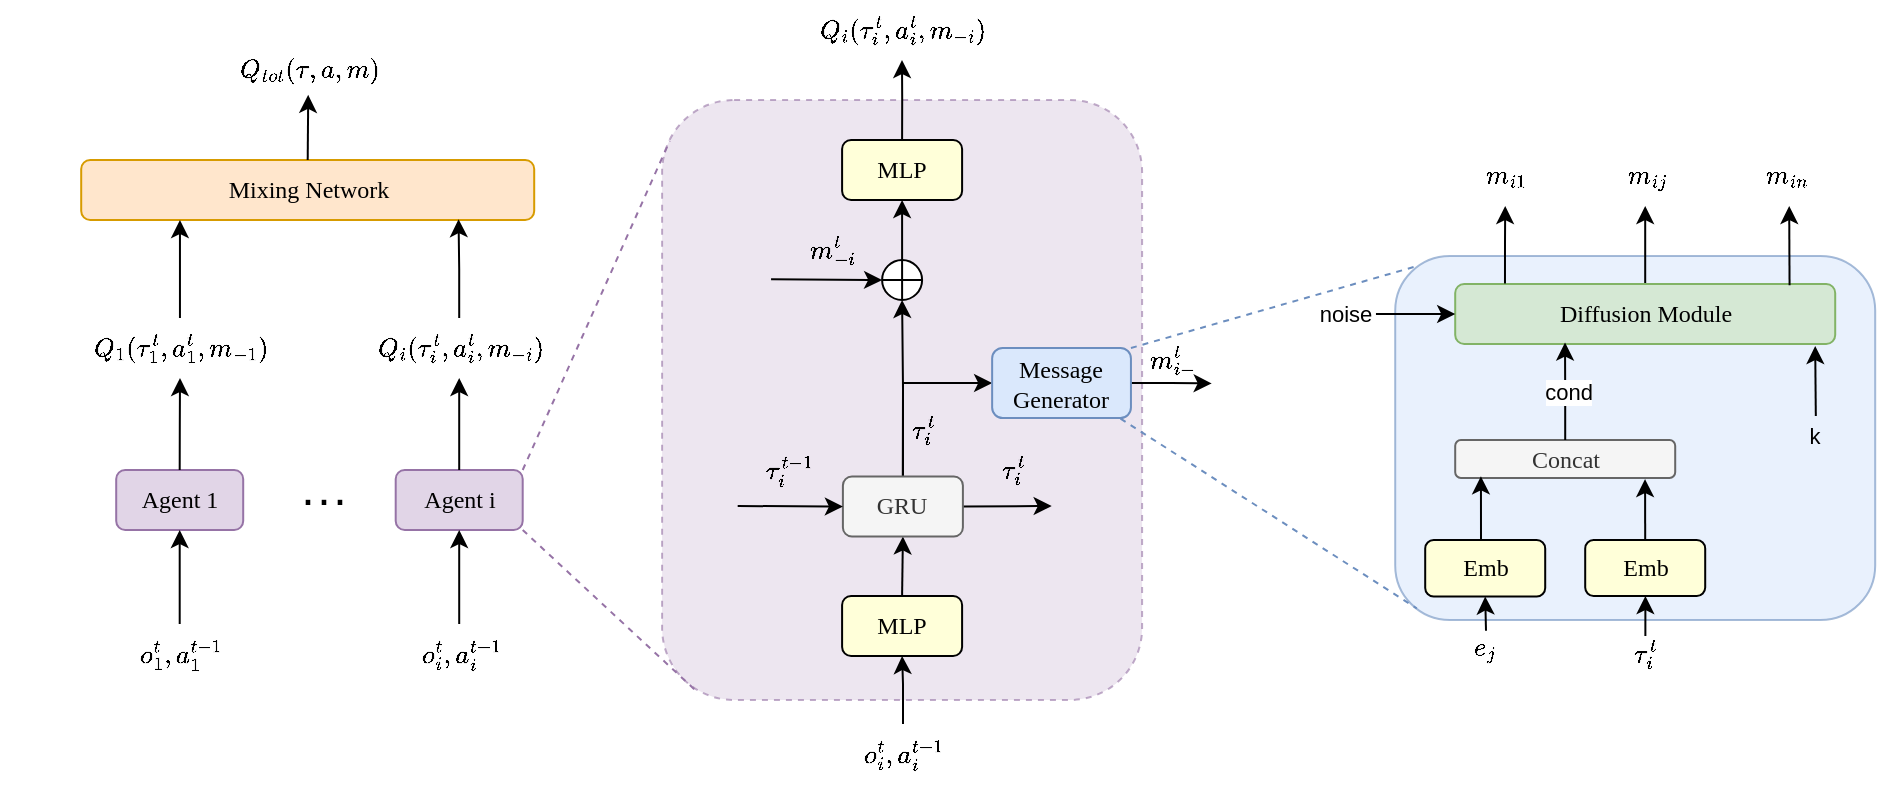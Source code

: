 <mxfile version="28.2.3">
  <diagram name="第 1 页" id="vRaQNQYyAvSOhltCz2Ba">
    <mxGraphModel dx="721" dy="473" grid="1" gridSize="10" guides="1" tooltips="1" connect="1" arrows="1" fold="1" page="1" pageScale="1" pageWidth="827" pageHeight="1169" math="1" shadow="0">
      <root>
        <mxCell id="0" />
        <mxCell id="1" parent="0" />
        <mxCell id="Q2M60HAg96HcqKf-Kk6D-293" value="" style="rounded=1;whiteSpace=wrap;html=1;fillColor=#dae8fc;strokeColor=#6c8ebf;fontFamily=Garamond;opacity=60;" vertex="1" parent="1">
          <mxGeometry x="1107.6" y="438" width="240" height="182" as="geometry" />
        </mxCell>
        <mxCell id="Q2M60HAg96HcqKf-Kk6D-263" value="" style="text;html=1;align=center;verticalAlign=middle;whiteSpace=wrap;rounded=1;fillColor=#e1d5e7;strokeColor=#9673a6;fontFamily=Garamond;opacity=60;dashed=1;" vertex="1" parent="1">
          <mxGeometry x="741.05" y="360" width="240" height="300" as="geometry" />
        </mxCell>
        <mxCell id="Q2M60HAg96HcqKf-Kk6D-189" value="Agent 1" style="text;html=1;align=center;verticalAlign=middle;whiteSpace=wrap;rounded=1;fillColor=#e1d5e7;strokeColor=#9673a6;fontFamily=Garamond;" vertex="1" parent="1">
          <mxGeometry x="468.1" y="545" width="63.5" height="30" as="geometry" />
        </mxCell>
        <mxCell id="Q2M60HAg96HcqKf-Kk6D-190" value="Agent i" style="text;html=1;align=center;verticalAlign=middle;whiteSpace=wrap;rounded=1;fillColor=#e1d5e7;strokeColor=#9673a6;fontFamily=Garamond;" vertex="1" parent="1">
          <mxGeometry x="607.85" y="545" width="63.5" height="30" as="geometry" />
        </mxCell>
        <mxCell id="Q2M60HAg96HcqKf-Kk6D-192" style="edgeStyle=orthogonalEdgeStyle;rounded=0;orthogonalLoop=1;jettySize=auto;html=1;entryX=0.5;entryY=1;entryDx=0;entryDy=0;" edge="1" parent="1" source="Q2M60HAg96HcqKf-Kk6D-191" target="Q2M60HAg96HcqKf-Kk6D-189">
          <mxGeometry relative="1" as="geometry" />
        </mxCell>
        <mxCell id="Q2M60HAg96HcqKf-Kk6D-191" value="&lt;span style=&quot;text-align: start; white-space: pre-wrap;&quot;&gt;$$o_1^t,a_1^{t-1}$$&lt;/span&gt;" style="text;html=1;align=center;verticalAlign=middle;resizable=0;points=[];autosize=1;strokeColor=none;fillColor=none;fontSize=11;" vertex="1" parent="1">
          <mxGeometry x="439.85" y="622" width="120" height="30" as="geometry" />
        </mxCell>
        <mxCell id="Q2M60HAg96HcqKf-Kk6D-194" style="edgeStyle=orthogonalEdgeStyle;rounded=0;orthogonalLoop=1;jettySize=auto;html=1;entryX=0.5;entryY=1;entryDx=0;entryDy=0;" edge="1" parent="1" source="Q2M60HAg96HcqKf-Kk6D-193" target="Q2M60HAg96HcqKf-Kk6D-190">
          <mxGeometry relative="1" as="geometry" />
        </mxCell>
        <mxCell id="Q2M60HAg96HcqKf-Kk6D-193" value="&lt;span style=&quot;text-align: start; white-space: pre-wrap;&quot;&gt;$$o_i^t,a_i^{t-1}$$&lt;/span&gt;" style="text;html=1;align=center;verticalAlign=middle;resizable=0;points=[];autosize=1;strokeColor=none;fillColor=none;fontSize=11;" vertex="1" parent="1">
          <mxGeometry x="584.6" y="622" width="110" height="30" as="geometry" />
        </mxCell>
        <mxCell id="Q2M60HAg96HcqKf-Kk6D-195" value="&lt;font style=&quot;font-size: 24px;&quot;&gt;···&lt;/font&gt;" style="text;html=1;align=center;verticalAlign=middle;whiteSpace=wrap;rounded=0;" vertex="1" parent="1">
          <mxGeometry x="551" y="545" width="42" height="30" as="geometry" />
        </mxCell>
        <mxCell id="Q2M60HAg96HcqKf-Kk6D-197" value="&lt;span style=&quot;text-align: start; white-space: pre-wrap;&quot;&gt;$$Q_1(\tau_1^t,a_1^t,m_{-1})$$&lt;/span&gt;" style="text;html=1;align=center;verticalAlign=middle;resizable=0;points=[];autosize=1;strokeColor=none;fillColor=none;fontSize=11;" vertex="1" parent="1">
          <mxGeometry x="410" y="469" width="180" height="30" as="geometry" />
        </mxCell>
        <mxCell id="Q2M60HAg96HcqKf-Kk6D-199" value="&lt;span style=&quot;text-align: start; white-space: pre-wrap;&quot;&gt;$$Q_i(\tau_i^t,a_i^t,m_{-i})$$&lt;/span&gt;" style="text;html=1;align=center;verticalAlign=middle;resizable=0;points=[];autosize=1;strokeColor=none;fillColor=none;fontSize=11;" vertex="1" parent="1">
          <mxGeometry x="554.6" y="469" width="170" height="30" as="geometry" />
        </mxCell>
        <mxCell id="Q2M60HAg96HcqKf-Kk6D-200" style="edgeStyle=orthogonalEdgeStyle;rounded=0;orthogonalLoop=1;jettySize=auto;html=1;exitX=0.5;exitY=0;exitDx=0;exitDy=0;" edge="1" parent="1" source="Q2M60HAg96HcqKf-Kk6D-189" target="Q2M60HAg96HcqKf-Kk6D-197">
          <mxGeometry relative="1" as="geometry" />
        </mxCell>
        <mxCell id="Q2M60HAg96HcqKf-Kk6D-201" style="edgeStyle=orthogonalEdgeStyle;rounded=0;orthogonalLoop=1;jettySize=auto;html=1;exitX=0.5;exitY=0;exitDx=0;exitDy=0;" edge="1" parent="1" source="Q2M60HAg96HcqKf-Kk6D-190" target="Q2M60HAg96HcqKf-Kk6D-199">
          <mxGeometry relative="1" as="geometry" />
        </mxCell>
        <mxCell id="Q2M60HAg96HcqKf-Kk6D-202" value="Mixing Network" style="text;html=1;align=center;verticalAlign=middle;whiteSpace=wrap;rounded=1;fillColor=#ffe6cc;strokeColor=#d79b00;fontFamily=Garamond;" vertex="1" parent="1">
          <mxGeometry x="450.6" y="390" width="226.5" height="30" as="geometry" />
        </mxCell>
        <mxCell id="Q2M60HAg96HcqKf-Kk6D-203" style="edgeStyle=orthogonalEdgeStyle;rounded=0;orthogonalLoop=1;jettySize=auto;html=1;entryX=0.218;entryY=1;entryDx=0;entryDy=0;entryPerimeter=0;" edge="1" parent="1" source="Q2M60HAg96HcqKf-Kk6D-197" target="Q2M60HAg96HcqKf-Kk6D-202">
          <mxGeometry relative="1" as="geometry" />
        </mxCell>
        <mxCell id="Q2M60HAg96HcqKf-Kk6D-204" style="edgeStyle=orthogonalEdgeStyle;rounded=0;orthogonalLoop=1;jettySize=auto;html=1;entryX=0.833;entryY=0.986;entryDx=0;entryDy=0;entryPerimeter=0;" edge="1" parent="1" source="Q2M60HAg96HcqKf-Kk6D-199" target="Q2M60HAg96HcqKf-Kk6D-202">
          <mxGeometry relative="1" as="geometry" />
        </mxCell>
        <mxCell id="Q2M60HAg96HcqKf-Kk6D-205" value="&lt;span style=&quot;text-align: start; white-space: pre-wrap;&quot;&gt;$$Q_{tot}(\tau,a,m)$$&lt;/span&gt;" style="text;html=1;align=center;verticalAlign=middle;resizable=0;points=[];autosize=1;strokeColor=none;fillColor=none;fontSize=11;" vertex="1" parent="1">
          <mxGeometry x="498.85" y="330" width="130" height="30" as="geometry" />
        </mxCell>
        <mxCell id="Q2M60HAg96HcqKf-Kk6D-206" style="edgeStyle=orthogonalEdgeStyle;rounded=0;orthogonalLoop=1;jettySize=auto;html=1;exitX=0.5;exitY=0;exitDx=0;exitDy=0;entryX=0.502;entryY=0.914;entryDx=0;entryDy=0;entryPerimeter=0;" edge="1" parent="1" source="Q2M60HAg96HcqKf-Kk6D-202" target="Q2M60HAg96HcqKf-Kk6D-205">
          <mxGeometry relative="1" as="geometry" />
        </mxCell>
        <mxCell id="Q2M60HAg96HcqKf-Kk6D-214" style="edgeStyle=orthogonalEdgeStyle;rounded=0;orthogonalLoop=1;jettySize=auto;html=1;entryX=0.5;entryY=1;entryDx=0;entryDy=0;" edge="1" parent="1" source="Q2M60HAg96HcqKf-Kk6D-208" target="Q2M60HAg96HcqKf-Kk6D-210">
          <mxGeometry relative="1" as="geometry" />
        </mxCell>
        <mxCell id="Q2M60HAg96HcqKf-Kk6D-208" value="&lt;span style=&quot;text-align: start; white-space: pre-wrap;&quot;&gt;$$o_i^t,a_i^{t-1}$$&lt;/span&gt;" style="text;html=1;align=center;verticalAlign=middle;resizable=0;points=[];autosize=1;strokeColor=none;fillColor=none;fontSize=11;" vertex="1" parent="1">
          <mxGeometry x="806.45" y="672" width="110" height="30" as="geometry" />
        </mxCell>
        <mxCell id="Q2M60HAg96HcqKf-Kk6D-215" style="edgeStyle=orthogonalEdgeStyle;rounded=0;orthogonalLoop=1;jettySize=auto;html=1;exitX=0.5;exitY=0;exitDx=0;exitDy=0;entryX=0.5;entryY=1;entryDx=0;entryDy=0;" edge="1" parent="1" source="Q2M60HAg96HcqKf-Kk6D-210" target="Q2M60HAg96HcqKf-Kk6D-211">
          <mxGeometry relative="1" as="geometry" />
        </mxCell>
        <mxCell id="Q2M60HAg96HcqKf-Kk6D-210" value="MLP" style="rounded=1;whiteSpace=wrap;html=1;fillColor=#ffffd9;fontFamily=Garamond;" vertex="1" parent="1">
          <mxGeometry x="831.05" y="608" width="60" height="30" as="geometry" />
        </mxCell>
        <mxCell id="Q2M60HAg96HcqKf-Kk6D-220" style="rounded=0;orthogonalLoop=1;jettySize=auto;html=1;exitX=1;exitY=0.5;exitDx=0;exitDy=0;" edge="1" parent="1" source="Q2M60HAg96HcqKf-Kk6D-211">
          <mxGeometry relative="1" as="geometry">
            <mxPoint x="935.85" y="563" as="targetPoint" />
          </mxGeometry>
        </mxCell>
        <mxCell id="Q2M60HAg96HcqKf-Kk6D-226" style="edgeStyle=orthogonalEdgeStyle;rounded=0;orthogonalLoop=1;jettySize=auto;html=1;exitX=0.5;exitY=0;exitDx=0;exitDy=0;entryX=0.5;entryY=1;entryDx=0;entryDy=0;" edge="1" parent="1" source="Q2M60HAg96HcqKf-Kk6D-211" target="Q2M60HAg96HcqKf-Kk6D-225">
          <mxGeometry relative="1" as="geometry" />
        </mxCell>
        <mxCell id="Q2M60HAg96HcqKf-Kk6D-233" style="edgeStyle=orthogonalEdgeStyle;rounded=0;orthogonalLoop=1;jettySize=auto;html=1;exitX=0.5;exitY=0;exitDx=0;exitDy=0;entryX=0;entryY=0.5;entryDx=0;entryDy=0;" edge="1" parent="1" source="Q2M60HAg96HcqKf-Kk6D-211" target="Q2M60HAg96HcqKf-Kk6D-227">
          <mxGeometry relative="1" as="geometry" />
        </mxCell>
        <mxCell id="Q2M60HAg96HcqKf-Kk6D-211" value="GRU" style="rounded=1;whiteSpace=wrap;html=1;fillColor=#f5f5f5;strokeColor=#666666;fontFamily=Garamond;fontColor=#333333;" vertex="1" parent="1">
          <mxGeometry x="831.45" y="548.25" width="60" height="30" as="geometry" />
        </mxCell>
        <mxCell id="Q2M60HAg96HcqKf-Kk6D-221" value="&lt;span style=&quot;text-align: start; white-space: pre-wrap;&quot;&gt;$$\tau_i^t$$&lt;/span&gt;" style="text;html=1;align=center;verticalAlign=middle;resizable=0;points=[];autosize=1;strokeColor=none;fillColor=none;fontSize=11;" vertex="1" parent="1">
          <mxGeometry x="875.85" y="530" width="80" height="30" as="geometry" />
        </mxCell>
        <mxCell id="Q2M60HAg96HcqKf-Kk6D-222" style="rounded=0;orthogonalLoop=1;jettySize=auto;html=1;entryX=0;entryY=0.5;entryDx=0;entryDy=0;" edge="1" parent="1" target="Q2M60HAg96HcqKf-Kk6D-211">
          <mxGeometry relative="1" as="geometry">
            <mxPoint x="969.85" y="560.143" as="targetPoint" />
            <mxPoint x="778.85" y="563" as="sourcePoint" />
          </mxGeometry>
        </mxCell>
        <mxCell id="Q2M60HAg96HcqKf-Kk6D-223" value="&lt;span style=&quot;text-align: start; white-space: pre-wrap;&quot;&gt;$$\tau_i^{t-1}$$&lt;/span&gt;" style="text;html=1;align=center;verticalAlign=middle;resizable=0;points=[];autosize=1;strokeColor=none;fillColor=none;fontSize=11;" vertex="1" parent="1">
          <mxGeometry x="753.6" y="530" width="100" height="30" as="geometry" />
        </mxCell>
        <mxCell id="Q2M60HAg96HcqKf-Kk6D-239" style="edgeStyle=orthogonalEdgeStyle;rounded=0;orthogonalLoop=1;jettySize=auto;html=1;exitX=0.5;exitY=0;exitDx=0;exitDy=0;entryX=0.5;entryY=1;entryDx=0;entryDy=0;" edge="1" parent="1" source="Q2M60HAg96HcqKf-Kk6D-225" target="Q2M60HAg96HcqKf-Kk6D-238">
          <mxGeometry relative="1" as="geometry" />
        </mxCell>
        <mxCell id="Q2M60HAg96HcqKf-Kk6D-225" value="" style="shape=orEllipse;perimeter=ellipsePerimeter;whiteSpace=wrap;html=1;backgroundOutline=1;fontStyle=1;" vertex="1" parent="1">
          <mxGeometry x="851.05" y="440" width="20" height="20" as="geometry" />
        </mxCell>
        <mxCell id="Q2M60HAg96HcqKf-Kk6D-234" style="edgeStyle=orthogonalEdgeStyle;rounded=0;orthogonalLoop=1;jettySize=auto;html=1;exitX=1;exitY=0.5;exitDx=0;exitDy=0;" edge="1" parent="1" source="Q2M60HAg96HcqKf-Kk6D-227">
          <mxGeometry relative="1" as="geometry">
            <mxPoint x="1015.85" y="501.714" as="targetPoint" />
          </mxGeometry>
        </mxCell>
        <mxCell id="Q2M60HAg96HcqKf-Kk6D-227" value="&lt;font&gt;Message&lt;br&gt;Generator&lt;/font&gt;" style="rounded=1;whiteSpace=wrap;html=1;fillColor=#dae8fc;strokeColor=#6c8ebf;fontFamily=Garamond;" vertex="1" parent="1">
          <mxGeometry x="906.07" y="484" width="69.4" height="35" as="geometry" />
        </mxCell>
        <mxCell id="Q2M60HAg96HcqKf-Kk6D-229" value="&lt;span style=&quot;text-align: start; white-space: pre-wrap;&quot;&gt;$$m_{i-}^t$$&lt;/span&gt;" style="text;html=1;align=center;verticalAlign=middle;resizable=0;points=[];autosize=1;strokeColor=none;fillColor=none;fontSize=11;" vertex="1" parent="1">
          <mxGeometry x="955.85" y="475" width="80" height="30" as="geometry" />
        </mxCell>
        <mxCell id="Q2M60HAg96HcqKf-Kk6D-235" value="&lt;span style=&quot;text-align: start; white-space: pre-wrap;&quot;&gt;$$m_{-i}^t$$&lt;/span&gt;" style="text;html=1;align=center;verticalAlign=middle;resizable=0;points=[];autosize=1;strokeColor=none;fillColor=none;fontSize=11;" vertex="1" parent="1">
          <mxGeometry x="785.85" y="420" width="80" height="30" as="geometry" />
        </mxCell>
        <mxCell id="Q2M60HAg96HcqKf-Kk6D-236" style="rounded=0;orthogonalLoop=1;jettySize=auto;html=1;entryX=0;entryY=0.5;entryDx=0;entryDy=0;exitX=0.121;exitY=0.986;exitDx=0;exitDy=0;exitPerimeter=0;" edge="1" parent="1" source="Q2M60HAg96HcqKf-Kk6D-235" target="Q2M60HAg96HcqKf-Kk6D-225">
          <mxGeometry relative="1" as="geometry">
            <mxPoint x="838.85" y="560" as="targetPoint" />
            <mxPoint x="785.85" y="560" as="sourcePoint" />
          </mxGeometry>
        </mxCell>
        <mxCell id="Q2M60HAg96HcqKf-Kk6D-237" value="&lt;span style=&quot;text-align: start; white-space: pre-wrap;&quot;&gt;$$\tau_i^t$$&lt;/span&gt;" style="text;html=1;align=center;verticalAlign=middle;resizable=0;points=[];autosize=1;strokeColor=none;fillColor=none;fontSize=11;" vertex="1" parent="1">
          <mxGeometry x="831.05" y="510" width="80" height="30" as="geometry" />
        </mxCell>
        <mxCell id="Q2M60HAg96HcqKf-Kk6D-241" style="edgeStyle=orthogonalEdgeStyle;rounded=0;orthogonalLoop=1;jettySize=auto;html=1;exitX=0.5;exitY=0;exitDx=0;exitDy=0;" edge="1" parent="1" source="Q2M60HAg96HcqKf-Kk6D-238" target="Q2M60HAg96HcqKf-Kk6D-240">
          <mxGeometry relative="1" as="geometry" />
        </mxCell>
        <mxCell id="Q2M60HAg96HcqKf-Kk6D-238" value="MLP" style="rounded=1;whiteSpace=wrap;html=1;fillColor=#ffffd9;fontFamily=Garamond;" vertex="1" parent="1">
          <mxGeometry x="831.05" y="380" width="60" height="30" as="geometry" />
        </mxCell>
        <mxCell id="Q2M60HAg96HcqKf-Kk6D-240" value="&lt;span style=&quot;text-align: start; white-space: pre-wrap;&quot;&gt;$$Q_i(\tau_i^t,a_i^t,m_{-i})$$&lt;/span&gt;" style="text;html=1;align=center;verticalAlign=middle;resizable=0;points=[];autosize=1;strokeColor=none;fillColor=none;fontSize=11;" vertex="1" parent="1">
          <mxGeometry x="776.05" y="310" width="170" height="30" as="geometry" />
        </mxCell>
        <mxCell id="Q2M60HAg96HcqKf-Kk6D-264" style="rounded=0;orthogonalLoop=1;jettySize=auto;html=1;entryX=0.016;entryY=0.068;entryDx=0;entryDy=0;entryPerimeter=0;endArrow=none;endFill=0;exitX=1;exitY=0;exitDx=0;exitDy=0;dashed=1;fillColor=#e1d5e7;strokeColor=#9673a6;" edge="1" parent="1" source="Q2M60HAg96HcqKf-Kk6D-190" target="Q2M60HAg96HcqKf-Kk6D-263">
          <mxGeometry relative="1" as="geometry">
            <mxPoint x="673.6" y="546" as="sourcePoint" />
          </mxGeometry>
        </mxCell>
        <mxCell id="Q2M60HAg96HcqKf-Kk6D-265" style="rounded=0;orthogonalLoop=1;jettySize=auto;html=1;entryX=0.067;entryY=0.982;entryDx=0;entryDy=0;entryPerimeter=0;endArrow=none;endFill=0;exitX=1;exitY=1;exitDx=0;exitDy=0;dashed=1;fillColor=#e1d5e7;strokeColor=#9673a6;" edge="1" parent="1" source="Q2M60HAg96HcqKf-Kk6D-190" target="Q2M60HAg96HcqKf-Kk6D-263">
          <mxGeometry relative="1" as="geometry">
            <mxPoint x="693.6" y="635" as="sourcePoint" />
            <mxPoint x="766.6" y="470" as="targetPoint" />
          </mxGeometry>
        </mxCell>
        <mxCell id="Q2M60HAg96HcqKf-Kk6D-290" style="edgeStyle=orthogonalEdgeStyle;rounded=0;orthogonalLoop=1;jettySize=auto;html=1;" edge="1" parent="1" source="Q2M60HAg96HcqKf-Kk6D-269" target="Q2M60HAg96HcqKf-Kk6D-288">
          <mxGeometry relative="1" as="geometry" />
        </mxCell>
        <mxCell id="Q2M60HAg96HcqKf-Kk6D-269" value="Diffusion Module" style="rounded=1;whiteSpace=wrap;html=1;fillColor=#d5e8d4;fontFamily=Garamond;strokeColor=#82b366;" vertex="1" parent="1">
          <mxGeometry x="1137.6" y="452" width="190" height="30" as="geometry" />
        </mxCell>
        <mxCell id="Q2M60HAg96HcqKf-Kk6D-276" style="edgeStyle=orthogonalEdgeStyle;rounded=0;orthogonalLoop=1;jettySize=auto;html=1;exitX=0.5;exitY=0;exitDx=0;exitDy=0;" edge="1" parent="1" source="Q2M60HAg96HcqKf-Kk6D-271" target="Q2M60HAg96HcqKf-Kk6D-275">
          <mxGeometry relative="1" as="geometry" />
        </mxCell>
        <mxCell id="Q2M60HAg96HcqKf-Kk6D-271" value="&lt;span style=&quot;font-size: 11px; text-align: start; white-space-collapse: preserve;&quot;&gt;$$\tau_i^t$$&lt;/span&gt;" style="text;html=1;align=center;verticalAlign=middle;whiteSpace=wrap;rounded=0;" vertex="1" parent="1">
          <mxGeometry x="1225" y="628" width="15.38" height="18" as="geometry" />
        </mxCell>
        <mxCell id="Q2M60HAg96HcqKf-Kk6D-275" value="Emb" style="rounded=1;whiteSpace=wrap;html=1;fillColor=#ffffd9;fontFamily=Garamond;" vertex="1" parent="1">
          <mxGeometry x="1202.6" y="580" width="60" height="28" as="geometry" />
        </mxCell>
        <mxCell id="Q2M60HAg96HcqKf-Kk6D-278" style="edgeStyle=orthogonalEdgeStyle;rounded=0;orthogonalLoop=1;jettySize=auto;html=1;entryX=0;entryY=0.5;entryDx=0;entryDy=0;exitX=1;exitY=0.5;exitDx=0;exitDy=0;" edge="1" parent="1" source="Q2M60HAg96HcqKf-Kk6D-279" target="Q2M60HAg96HcqKf-Kk6D-269">
          <mxGeometry relative="1" as="geometry">
            <mxPoint x="1170.6" y="513" as="sourcePoint" />
            <mxPoint x="1227.6" y="493" as="targetPoint" />
          </mxGeometry>
        </mxCell>
        <mxCell id="Q2M60HAg96HcqKf-Kk6D-279" value="&lt;span style=&quot;font-size: 11px; text-align: start; white-space-collapse: preserve;&quot;&gt;noise&lt;/span&gt;" style="text;html=1;align=center;verticalAlign=middle;whiteSpace=wrap;rounded=0;" vertex="1" parent="1">
          <mxGeometry x="1067.6" y="457.87" width="30.38" height="18.25" as="geometry" />
        </mxCell>
        <mxCell id="Q2M60HAg96HcqKf-Kk6D-282" style="edgeStyle=orthogonalEdgeStyle;rounded=0;orthogonalLoop=1;jettySize=auto;html=1;exitX=0.5;exitY=0;exitDx=0;exitDy=0;entryX=0.5;entryY=1;entryDx=0;entryDy=0;" edge="1" parent="1" source="Q2M60HAg96HcqKf-Kk6D-280" target="Q2M60HAg96HcqKf-Kk6D-281">
          <mxGeometry relative="1" as="geometry" />
        </mxCell>
        <mxCell id="Q2M60HAg96HcqKf-Kk6D-280" value="&lt;span style=&quot;font-size: 11px; text-align: start; white-space-collapse: preserve;&quot;&gt;$$e_j$$&lt;/span&gt;" style="text;html=1;align=center;verticalAlign=middle;whiteSpace=wrap;rounded=0;" vertex="1" parent="1">
          <mxGeometry x="1128" y="625.37" width="50" height="18.25" as="geometry" />
        </mxCell>
        <mxCell id="Q2M60HAg96HcqKf-Kk6D-281" value="Emb" style="rounded=1;whiteSpace=wrap;html=1;fillColor=#ffffd9;fontFamily=Garamond;" vertex="1" parent="1">
          <mxGeometry x="1122.6" y="580" width="60" height="28.25" as="geometry" />
        </mxCell>
        <mxCell id="Q2M60HAg96HcqKf-Kk6D-284" style="edgeStyle=orthogonalEdgeStyle;rounded=0;orthogonalLoop=1;jettySize=auto;html=1;exitX=0.5;exitY=0;exitDx=0;exitDy=0;" edge="1" parent="1" source="Q2M60HAg96HcqKf-Kk6D-285">
          <mxGeometry relative="1" as="geometry">
            <mxPoint x="1317.6" y="513" as="sourcePoint" />
            <mxPoint x="1317.6" y="483" as="targetPoint" />
          </mxGeometry>
        </mxCell>
        <mxCell id="Q2M60HAg96HcqKf-Kk6D-285" value="&lt;span style=&quot;font-size: 11px; text-align: start; white-space-collapse: preserve;&quot;&gt;k&lt;/span&gt;" style="text;html=1;align=center;verticalAlign=middle;whiteSpace=wrap;rounded=0;" vertex="1" parent="1">
          <mxGeometry x="1310.22" y="518" width="15.38" height="20" as="geometry" />
        </mxCell>
        <mxCell id="Q2M60HAg96HcqKf-Kk6D-287" value="&lt;span style=&quot;text-align: start; white-space: pre-wrap;&quot;&gt;$$m_{i1}$$&lt;/span&gt;" style="text;html=1;align=center;verticalAlign=middle;resizable=0;points=[];autosize=1;strokeColor=none;fillColor=none;fontSize=11;" vertex="1" parent="1">
          <mxGeometry x="1122.6" y="383" width="80" height="30" as="geometry" />
        </mxCell>
        <mxCell id="Q2M60HAg96HcqKf-Kk6D-288" value="&lt;span style=&quot;text-align: start; white-space: pre-wrap;&quot;&gt;$$m_{ij}$$&lt;/span&gt;" style="text;html=1;align=center;verticalAlign=middle;resizable=0;points=[];autosize=1;strokeColor=none;fillColor=none;fontSize=11;" vertex="1" parent="1">
          <mxGeometry x="1192.6" y="383" width="80" height="30" as="geometry" />
        </mxCell>
        <mxCell id="Q2M60HAg96HcqKf-Kk6D-289" value="&lt;span style=&quot;text-align: start; white-space: pre-wrap;&quot;&gt;$$m_{in}$$&lt;/span&gt;" style="text;html=1;align=center;verticalAlign=middle;resizable=0;points=[];autosize=1;strokeColor=none;fillColor=none;fontSize=11;" vertex="1" parent="1">
          <mxGeometry x="1262.6" y="383" width="80" height="30" as="geometry" />
        </mxCell>
        <mxCell id="Q2M60HAg96HcqKf-Kk6D-291" style="edgeStyle=orthogonalEdgeStyle;rounded=0;orthogonalLoop=1;jettySize=auto;html=1;exitX=0.131;exitY=-0.009;exitDx=0;exitDy=0;exitPerimeter=0;" edge="1" parent="1" source="Q2M60HAg96HcqKf-Kk6D-269" target="Q2M60HAg96HcqKf-Kk6D-287">
          <mxGeometry relative="1" as="geometry">
            <mxPoint x="1162.6" y="453" as="sourcePoint" />
            <mxPoint x="1227.6" y="413" as="targetPoint" />
          </mxGeometry>
        </mxCell>
        <mxCell id="Q2M60HAg96HcqKf-Kk6D-292" style="edgeStyle=orthogonalEdgeStyle;rounded=0;orthogonalLoop=1;jettySize=auto;html=1;exitX=0.922;exitY=0.02;exitDx=0;exitDy=0;exitPerimeter=0;" edge="1" parent="1">
          <mxGeometry relative="1" as="geometry">
            <mxPoint x="1304.78" y="452.6" as="sourcePoint" />
            <mxPoint x="1304.6" y="413" as="targetPoint" />
          </mxGeometry>
        </mxCell>
        <mxCell id="Q2M60HAg96HcqKf-Kk6D-294" style="rounded=0;orthogonalLoop=1;jettySize=auto;html=1;entryX=0.045;entryY=0.968;entryDx=0;entryDy=0;entryPerimeter=0;endArrow=none;endFill=0;exitX=0.925;exitY=1.009;exitDx=0;exitDy=0;dashed=1;fillColor=#dae8fc;strokeColor=#6c8ebf;exitPerimeter=0;" edge="1" parent="1" source="Q2M60HAg96HcqKf-Kk6D-227" target="Q2M60HAg96HcqKf-Kk6D-293">
          <mxGeometry relative="1" as="geometry">
            <mxPoint x="713.6" y="615" as="sourcePoint" />
            <mxPoint x="786.6" y="450" as="targetPoint" />
          </mxGeometry>
        </mxCell>
        <mxCell id="Q2M60HAg96HcqKf-Kk6D-295" style="rounded=0;orthogonalLoop=1;jettySize=auto;html=1;entryX=0.05;entryY=0.026;entryDx=0;entryDy=0;entryPerimeter=0;endArrow=none;endFill=0;exitX=1;exitY=0;exitDx=0;exitDy=0;dashed=1;fillColor=#dae8fc;strokeColor=#6c8ebf;" edge="1" parent="1" source="Q2M60HAg96HcqKf-Kk6D-227" target="Q2M60HAg96HcqKf-Kk6D-293">
          <mxGeometry relative="1" as="geometry">
            <mxPoint x="1024.98" y="482" as="sourcePoint" />
            <mxPoint x="1097.98" y="317" as="targetPoint" />
          </mxGeometry>
        </mxCell>
        <mxCell id="Q2M60HAg96HcqKf-Kk6D-296" value="Concat" style="rounded=1;whiteSpace=wrap;html=1;fillColor=#f5f5f5;fontFamily=Garamond;fontColor=#333333;strokeColor=#666666;" vertex="1" parent="1">
          <mxGeometry x="1137.6" y="530" width="110" height="19" as="geometry" />
        </mxCell>
        <mxCell id="Q2M60HAg96HcqKf-Kk6D-297" style="edgeStyle=orthogonalEdgeStyle;rounded=0;orthogonalLoop=1;jettySize=auto;html=1;exitX=0.5;exitY=0;exitDx=0;exitDy=0;entryX=0.117;entryY=0.957;entryDx=0;entryDy=0;entryPerimeter=0;" edge="1" parent="1" source="Q2M60HAg96HcqKf-Kk6D-281" target="Q2M60HAg96HcqKf-Kk6D-296">
          <mxGeometry relative="1" as="geometry" />
        </mxCell>
        <mxCell id="Q2M60HAg96HcqKf-Kk6D-299" style="edgeStyle=orthogonalEdgeStyle;rounded=0;orthogonalLoop=1;jettySize=auto;html=1;exitX=0.5;exitY=0;exitDx=0;exitDy=0;entryX=0.863;entryY=1.029;entryDx=0;entryDy=0;entryPerimeter=0;" edge="1" parent="1" source="Q2M60HAg96HcqKf-Kk6D-275" target="Q2M60HAg96HcqKf-Kk6D-296">
          <mxGeometry relative="1" as="geometry" />
        </mxCell>
        <mxCell id="Q2M60HAg96HcqKf-Kk6D-300" style="edgeStyle=orthogonalEdgeStyle;rounded=0;orthogonalLoop=1;jettySize=auto;html=1;exitX=0.5;exitY=0;exitDx=0;exitDy=0;entryX=0.289;entryY=0.976;entryDx=0;entryDy=0;entryPerimeter=0;" edge="1" parent="1" source="Q2M60HAg96HcqKf-Kk6D-296" target="Q2M60HAg96HcqKf-Kk6D-269">
          <mxGeometry relative="1" as="geometry" />
        </mxCell>
        <mxCell id="Q2M60HAg96HcqKf-Kk6D-301" value="cond" style="edgeLabel;html=1;align=center;verticalAlign=middle;resizable=0;points=[];" vertex="1" connectable="0" parent="Q2M60HAg96HcqKf-Kk6D-300">
          <mxGeometry x="-0.023" y="-1" relative="1" as="geometry">
            <mxPoint as="offset" />
          </mxGeometry>
        </mxCell>
      </root>
    </mxGraphModel>
  </diagram>
</mxfile>
